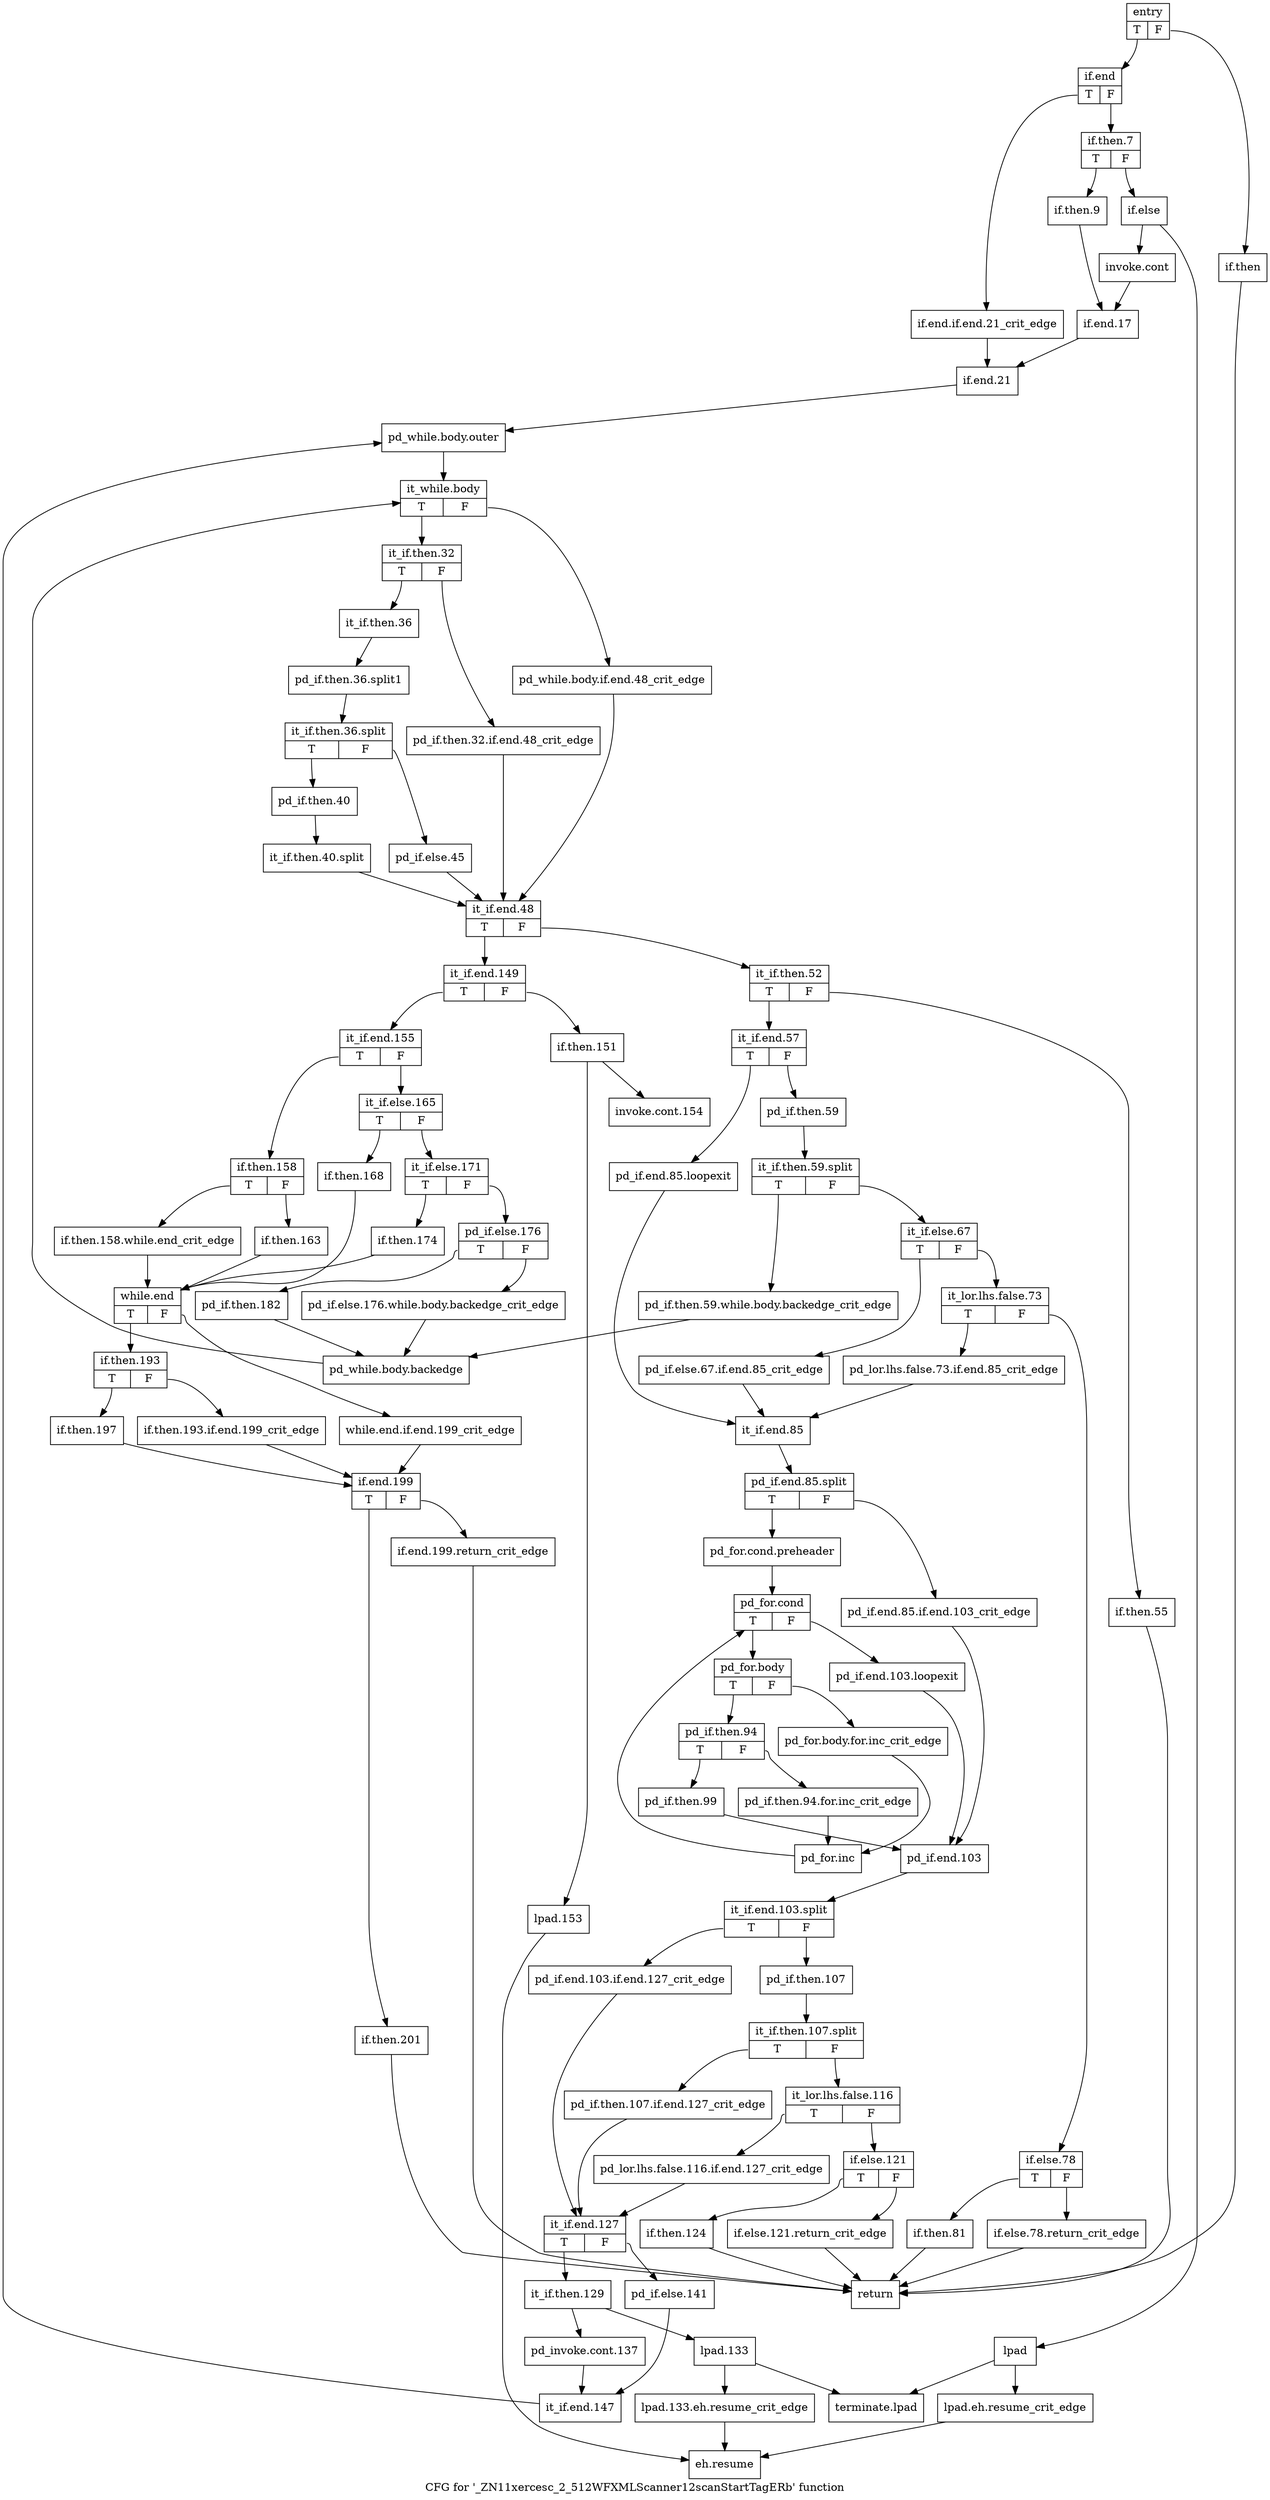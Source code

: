 digraph "CFG for '_ZN11xercesc_2_512WFXMLScanner12scanStartTagERb' function" {
	label="CFG for '_ZN11xercesc_2_512WFXMLScanner12scanStartTagERb' function";

	Node0x2266ca0 [shape=record,label="{entry|{<s0>T|<s1>F}}"];
	Node0x2266ca0:s0 -> Node0x2266d40;
	Node0x2266ca0:s1 -> Node0x2266cf0;
	Node0x2266cf0 [shape=record,label="{if.then}"];
	Node0x2266cf0 -> Node0x2284750;
	Node0x2266d40 [shape=record,label="{if.end|{<s0>T|<s1>F}}"];
	Node0x2266d40:s0 -> Node0x2266d90;
	Node0x2266d40:s1 -> Node0x2282e00;
	Node0x2266d90 [shape=record,label="{if.end.if.end.21_crit_edge}"];
	Node0x2266d90 -> Node0x2283030;
	Node0x2282e00 [shape=record,label="{if.then.7|{<s0>T|<s1>F}}"];
	Node0x2282e00:s0 -> Node0x2282e50;
	Node0x2282e00:s1 -> Node0x2282ea0;
	Node0x2282e50 [shape=record,label="{if.then.9}"];
	Node0x2282e50 -> Node0x2282fe0;
	Node0x2282ea0 [shape=record,label="{if.else}"];
	Node0x2282ea0 -> Node0x2282ef0;
	Node0x2282ea0 -> Node0x2282f40;
	Node0x2282ef0 [shape=record,label="{invoke.cont}"];
	Node0x2282ef0 -> Node0x2282fe0;
	Node0x2282f40 [shape=record,label="{lpad}"];
	Node0x2282f40 -> Node0x2282f90;
	Node0x2282f40 -> Node0x22847f0;
	Node0x2282f90 [shape=record,label="{lpad.eh.resume_crit_edge}"];
	Node0x2282f90 -> Node0x22847a0;
	Node0x2282fe0 [shape=record,label="{if.end.17}"];
	Node0x2282fe0 -> Node0x2283030;
	Node0x2283030 [shape=record,label="{if.end.21}"];
	Node0x2283030 -> Node0x2283080;
	Node0x2283080 [shape=record,label="{pd_while.body.outer}"];
	Node0x2283080 -> Node0x22830d0;
	Node0x22830d0 [shape=record,label="{it_while.body|{<s0>T|<s1>F}}"];
	Node0x22830d0:s0 -> Node0x2283170;
	Node0x22830d0:s1 -> Node0x2283120;
	Node0x2283120 [shape=record,label="{pd_while.body.if.end.48_crit_edge}"];
	Node0x2283120 -> Node0x2283300;
	Node0x2283170 [shape=record,label="{it_if.then.32|{<s0>T|<s1>F}}"];
	Node0x2283170:s0 -> Node0x2283210;
	Node0x2283170:s1 -> Node0x22831c0;
	Node0x22831c0 [shape=record,label="{pd_if.then.32.if.end.48_crit_edge}"];
	Node0x22831c0 -> Node0x2283300;
	Node0x2283210 [shape=record,label="{it_if.then.36}"];
	Node0x2283210 -> Node0x134a3d0;
	Node0x134a3d0 [shape=record,label="{pd_if.then.36.split1}"];
	Node0x134a3d0 -> Node0xa2df590;
	Node0xa2df590 [shape=record,label="{it_if.then.36.split|{<s0>T|<s1>F}}"];
	Node0xa2df590:s0 -> Node0x2283260;
	Node0xa2df590:s1 -> Node0x22832b0;
	Node0x2283260 [shape=record,label="{pd_if.then.40}"];
	Node0x2283260 -> Node0x134a050;
	Node0x134a050 [shape=record,label="{it_if.then.40.split}"];
	Node0x134a050 -> Node0x2283300;
	Node0x22832b0 [shape=record,label="{pd_if.else.45}"];
	Node0x22832b0 -> Node0x2283300;
	Node0x2283300 [shape=record,label="{it_if.end.48|{<s0>T|<s1>F}}"];
	Node0x2283300:s0 -> Node0x2283fd0;
	Node0x2283300:s1 -> Node0x2283350;
	Node0x2283350 [shape=record,label="{it_if.then.52|{<s0>T|<s1>F}}"];
	Node0x2283350:s0 -> Node0x22833f0;
	Node0x2283350:s1 -> Node0x22833a0;
	Node0x22833a0 [shape=record,label="{if.then.55}"];
	Node0x22833a0 -> Node0x2284750;
	Node0x22833f0 [shape=record,label="{it_if.end.57|{<s0>T|<s1>F}}"];
	Node0x22833f0:s0 -> Node0x2283710;
	Node0x22833f0:s1 -> Node0x2283440;
	Node0x2283440 [shape=record,label="{pd_if.then.59}"];
	Node0x2283440 -> Node0x1347710;
	Node0x1347710 [shape=record,label="{it_if.then.59.split|{<s0>T|<s1>F}}"];
	Node0x1347710:s0 -> Node0x2283490;
	Node0x1347710:s1 -> Node0x22834e0;
	Node0x2283490 [shape=record,label="{pd_if.then.59.while.body.backedge_crit_edge}"];
	Node0x2283490 -> Node0x2284480;
	Node0x22834e0 [shape=record,label="{it_if.else.67|{<s0>T|<s1>F}}"];
	Node0x22834e0:s0 -> Node0x2283530;
	Node0x22834e0:s1 -> Node0x2283580;
	Node0x2283530 [shape=record,label="{pd_if.else.67.if.end.85_crit_edge}"];
	Node0x2283530 -> Node0x2283760;
	Node0x2283580 [shape=record,label="{it_lor.lhs.false.73|{<s0>T|<s1>F}}"];
	Node0x2283580:s0 -> Node0x22835d0;
	Node0x2283580:s1 -> Node0x2283620;
	Node0x22835d0 [shape=record,label="{pd_lor.lhs.false.73.if.end.85_crit_edge}"];
	Node0x22835d0 -> Node0x2283760;
	Node0x2283620 [shape=record,label="{if.else.78|{<s0>T|<s1>F}}"];
	Node0x2283620:s0 -> Node0x22836c0;
	Node0x2283620:s1 -> Node0x2283670;
	Node0x2283670 [shape=record,label="{if.else.78.return_crit_edge}"];
	Node0x2283670 -> Node0x2284750;
	Node0x22836c0 [shape=record,label="{if.then.81}"];
	Node0x22836c0 -> Node0x2284750;
	Node0x2283710 [shape=record,label="{pd_if.end.85.loopexit}"];
	Node0x2283710 -> Node0x2283760;
	Node0x2283760 [shape=record,label="{it_if.end.85}"];
	Node0x2283760 -> Node0x1349240;
	Node0x1349240 [shape=record,label="{pd_if.end.85.split|{<s0>T|<s1>F}}"];
	Node0x1349240:s0 -> Node0x2283800;
	Node0x1349240:s1 -> Node0x22837b0;
	Node0x22837b0 [shape=record,label="{pd_if.end.85.if.end.103_crit_edge}"];
	Node0x22837b0 -> Node0x2283ad0;
	Node0x2283800 [shape=record,label="{pd_for.cond.preheader}"];
	Node0x2283800 -> Node0x2283850;
	Node0x2283850 [shape=record,label="{pd_for.cond|{<s0>T|<s1>F}}"];
	Node0x2283850:s0 -> Node0x22838a0;
	Node0x2283850:s1 -> Node0x2283a80;
	Node0x22838a0 [shape=record,label="{pd_for.body|{<s0>T|<s1>F}}"];
	Node0x22838a0:s0 -> Node0x2283940;
	Node0x22838a0:s1 -> Node0x22838f0;
	Node0x22838f0 [shape=record,label="{pd_for.body.for.inc_crit_edge}"];
	Node0x22838f0 -> Node0x2283a30;
	Node0x2283940 [shape=record,label="{pd_if.then.94|{<s0>T|<s1>F}}"];
	Node0x2283940:s0 -> Node0x22839e0;
	Node0x2283940:s1 -> Node0x2283990;
	Node0x2283990 [shape=record,label="{pd_if.then.94.for.inc_crit_edge}"];
	Node0x2283990 -> Node0x2283a30;
	Node0x22839e0 [shape=record,label="{pd_if.then.99}"];
	Node0x22839e0 -> Node0x2283ad0;
	Node0x2283a30 [shape=record,label="{pd_for.inc}"];
	Node0x2283a30 -> Node0x2283850;
	Node0x2283a80 [shape=record,label="{pd_if.end.103.loopexit}"];
	Node0x2283a80 -> Node0x2283ad0;
	Node0x2283ad0 [shape=record,label="{pd_if.end.103}"];
	Node0x2283ad0 -> Node0x1349a50;
	Node0x1349a50 [shape=record,label="{it_if.end.103.split|{<s0>T|<s1>F}}"];
	Node0x1349a50:s0 -> Node0x2283b20;
	Node0x1349a50:s1 -> Node0x2283b70;
	Node0x2283b20 [shape=record,label="{pd_if.end.103.if.end.127_crit_edge}"];
	Node0x2283b20 -> Node0x2283da0;
	Node0x2283b70 [shape=record,label="{pd_if.then.107}"];
	Node0x2283b70 -> Node0x1349bd0;
	Node0x1349bd0 [shape=record,label="{it_if.then.107.split|{<s0>T|<s1>F}}"];
	Node0x1349bd0:s0 -> Node0x2283bc0;
	Node0x1349bd0:s1 -> Node0x2283c10;
	Node0x2283bc0 [shape=record,label="{pd_if.then.107.if.end.127_crit_edge}"];
	Node0x2283bc0 -> Node0x2283da0;
	Node0x2283c10 [shape=record,label="{it_lor.lhs.false.116|{<s0>T|<s1>F}}"];
	Node0x2283c10:s0 -> Node0x2283c60;
	Node0x2283c10:s1 -> Node0x2283cb0;
	Node0x2283c60 [shape=record,label="{pd_lor.lhs.false.116.if.end.127_crit_edge}"];
	Node0x2283c60 -> Node0x2283da0;
	Node0x2283cb0 [shape=record,label="{if.else.121|{<s0>T|<s1>F}}"];
	Node0x2283cb0:s0 -> Node0x2283d50;
	Node0x2283cb0:s1 -> Node0x2283d00;
	Node0x2283d00 [shape=record,label="{if.else.121.return_crit_edge}"];
	Node0x2283d00 -> Node0x2284750;
	Node0x2283d50 [shape=record,label="{if.then.124}"];
	Node0x2283d50 -> Node0x2284750;
	Node0x2283da0 [shape=record,label="{it_if.end.127|{<s0>T|<s1>F}}"];
	Node0x2283da0:s0 -> Node0x2283df0;
	Node0x2283da0:s1 -> Node0x2283f30;
	Node0x2283df0 [shape=record,label="{it_if.then.129}"];
	Node0x2283df0 -> Node0x2283e40;
	Node0x2283df0 -> Node0x2283e90;
	Node0x2283e40 [shape=record,label="{pd_invoke.cont.137}"];
	Node0x2283e40 -> Node0x2283f80;
	Node0x2283e90 [shape=record,label="{lpad.133}"];
	Node0x2283e90 -> Node0x2283ee0;
	Node0x2283e90 -> Node0x22847f0;
	Node0x2283ee0 [shape=record,label="{lpad.133.eh.resume_crit_edge}"];
	Node0x2283ee0 -> Node0x22847a0;
	Node0x2283f30 [shape=record,label="{pd_if.else.141}"];
	Node0x2283f30 -> Node0x2283f80;
	Node0x2283f80 [shape=record,label="{it_if.end.147}"];
	Node0x2283f80 -> Node0x2283080;
	Node0x2283fd0 [shape=record,label="{it_if.end.149|{<s0>T|<s1>F}}"];
	Node0x2283fd0:s0 -> Node0x2284110;
	Node0x2283fd0:s1 -> Node0x2284020;
	Node0x2284020 [shape=record,label="{if.then.151}"];
	Node0x2284020 -> Node0x2284070;
	Node0x2284020 -> Node0x22840c0;
	Node0x2284070 [shape=record,label="{invoke.cont.154}"];
	Node0x22840c0 [shape=record,label="{lpad.153}"];
	Node0x22840c0 -> Node0x22847a0;
	Node0x2284110 [shape=record,label="{it_if.end.155|{<s0>T|<s1>F}}"];
	Node0x2284110:s0 -> Node0x2284160;
	Node0x2284110:s1 -> Node0x2284250;
	Node0x2284160 [shape=record,label="{if.then.158|{<s0>T|<s1>F}}"];
	Node0x2284160:s0 -> Node0x22841b0;
	Node0x2284160:s1 -> Node0x2284200;
	Node0x22841b0 [shape=record,label="{if.then.158.while.end_crit_edge}"];
	Node0x22841b0 -> Node0x22844d0;
	Node0x2284200 [shape=record,label="{if.then.163}"];
	Node0x2284200 -> Node0x22844d0;
	Node0x2284250 [shape=record,label="{it_if.else.165|{<s0>T|<s1>F}}"];
	Node0x2284250:s0 -> Node0x22842a0;
	Node0x2284250:s1 -> Node0x22842f0;
	Node0x22842a0 [shape=record,label="{if.then.168}"];
	Node0x22842a0 -> Node0x22844d0;
	Node0x22842f0 [shape=record,label="{it_if.else.171|{<s0>T|<s1>F}}"];
	Node0x22842f0:s0 -> Node0x2284340;
	Node0x22842f0:s1 -> Node0x2284390;
	Node0x2284340 [shape=record,label="{if.then.174}"];
	Node0x2284340 -> Node0x22844d0;
	Node0x2284390 [shape=record,label="{pd_if.else.176|{<s0>T|<s1>F}}"];
	Node0x2284390:s0 -> Node0x2284430;
	Node0x2284390:s1 -> Node0x22843e0;
	Node0x22843e0 [shape=record,label="{pd_if.else.176.while.body.backedge_crit_edge}"];
	Node0x22843e0 -> Node0x2284480;
	Node0x2284430 [shape=record,label="{pd_if.then.182}"];
	Node0x2284430 -> Node0x2284480;
	Node0x2284480 [shape=record,label="{pd_while.body.backedge}"];
	Node0x2284480 -> Node0x22830d0;
	Node0x22844d0 [shape=record,label="{while.end|{<s0>T|<s1>F}}"];
	Node0x22844d0:s0 -> Node0x2284570;
	Node0x22844d0:s1 -> Node0x2284520;
	Node0x2284520 [shape=record,label="{while.end.if.end.199_crit_edge}"];
	Node0x2284520 -> Node0x2284660;
	Node0x2284570 [shape=record,label="{if.then.193|{<s0>T|<s1>F}}"];
	Node0x2284570:s0 -> Node0x2284610;
	Node0x2284570:s1 -> Node0x22845c0;
	Node0x22845c0 [shape=record,label="{if.then.193.if.end.199_crit_edge}"];
	Node0x22845c0 -> Node0x2284660;
	Node0x2284610 [shape=record,label="{if.then.197}"];
	Node0x2284610 -> Node0x2284660;
	Node0x2284660 [shape=record,label="{if.end.199|{<s0>T|<s1>F}}"];
	Node0x2284660:s0 -> Node0x2284700;
	Node0x2284660:s1 -> Node0x22846b0;
	Node0x22846b0 [shape=record,label="{if.end.199.return_crit_edge}"];
	Node0x22846b0 -> Node0x2284750;
	Node0x2284700 [shape=record,label="{if.then.201}"];
	Node0x2284700 -> Node0x2284750;
	Node0x2284750 [shape=record,label="{return}"];
	Node0x22847a0 [shape=record,label="{eh.resume}"];
	Node0x22847f0 [shape=record,label="{terminate.lpad}"];
}
